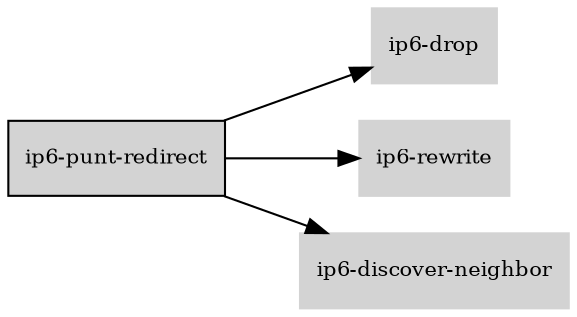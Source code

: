 digraph "ip6_punt_redirect_subgraph" {
  rankdir=LR;
  node [shape=box, style=filled, fontsize=10, color=lightgray, fontcolor=black, fillcolor=lightgray];
  "ip6-punt-redirect" [color=black, fontcolor=black, fillcolor=lightgray];
  edge [fontsize=8];
  "ip6-punt-redirect" -> "ip6-drop";
  "ip6-punt-redirect" -> "ip6-rewrite";
  "ip6-punt-redirect" -> "ip6-discover-neighbor";
}
